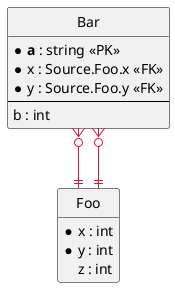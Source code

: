 @startuml
skinparam linetype ortho
skinparam class {
  BorderColor Black
  ArrowColor Crimson
}
hide circle
hide methods

entity "Bar" {
  * **a** : string <<PK>>
  * x : Source.Foo.x <<FK>>
  * y : Source.Foo.y <<FK>>
  --
  b : int
}

entity "Foo" {
  * x : int
  * y : int
  z : int
}

"Bar" }o--|| "Foo"
"Bar" }o--|| "Foo"

@enduml
